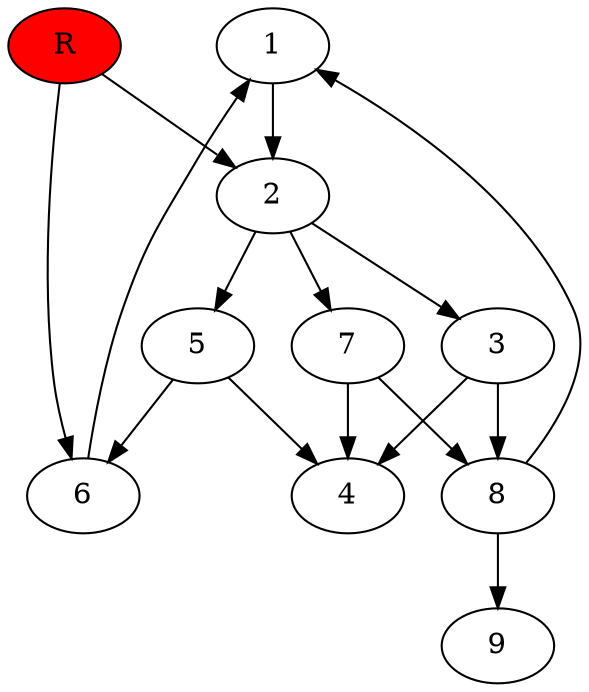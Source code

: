 digraph prb1498 {
	1
	2
	3
	4
	5
	6
	7
	8
	R [fillcolor="#ff0000" style=filled]
	1 -> 2
	2 -> 3
	2 -> 5
	2 -> 7
	3 -> 4
	3 -> 8
	5 -> 4
	5 -> 6
	6 -> 1
	7 -> 4
	7 -> 8
	8 -> 1
	8 -> 9
	R -> 2
	R -> 6
}
